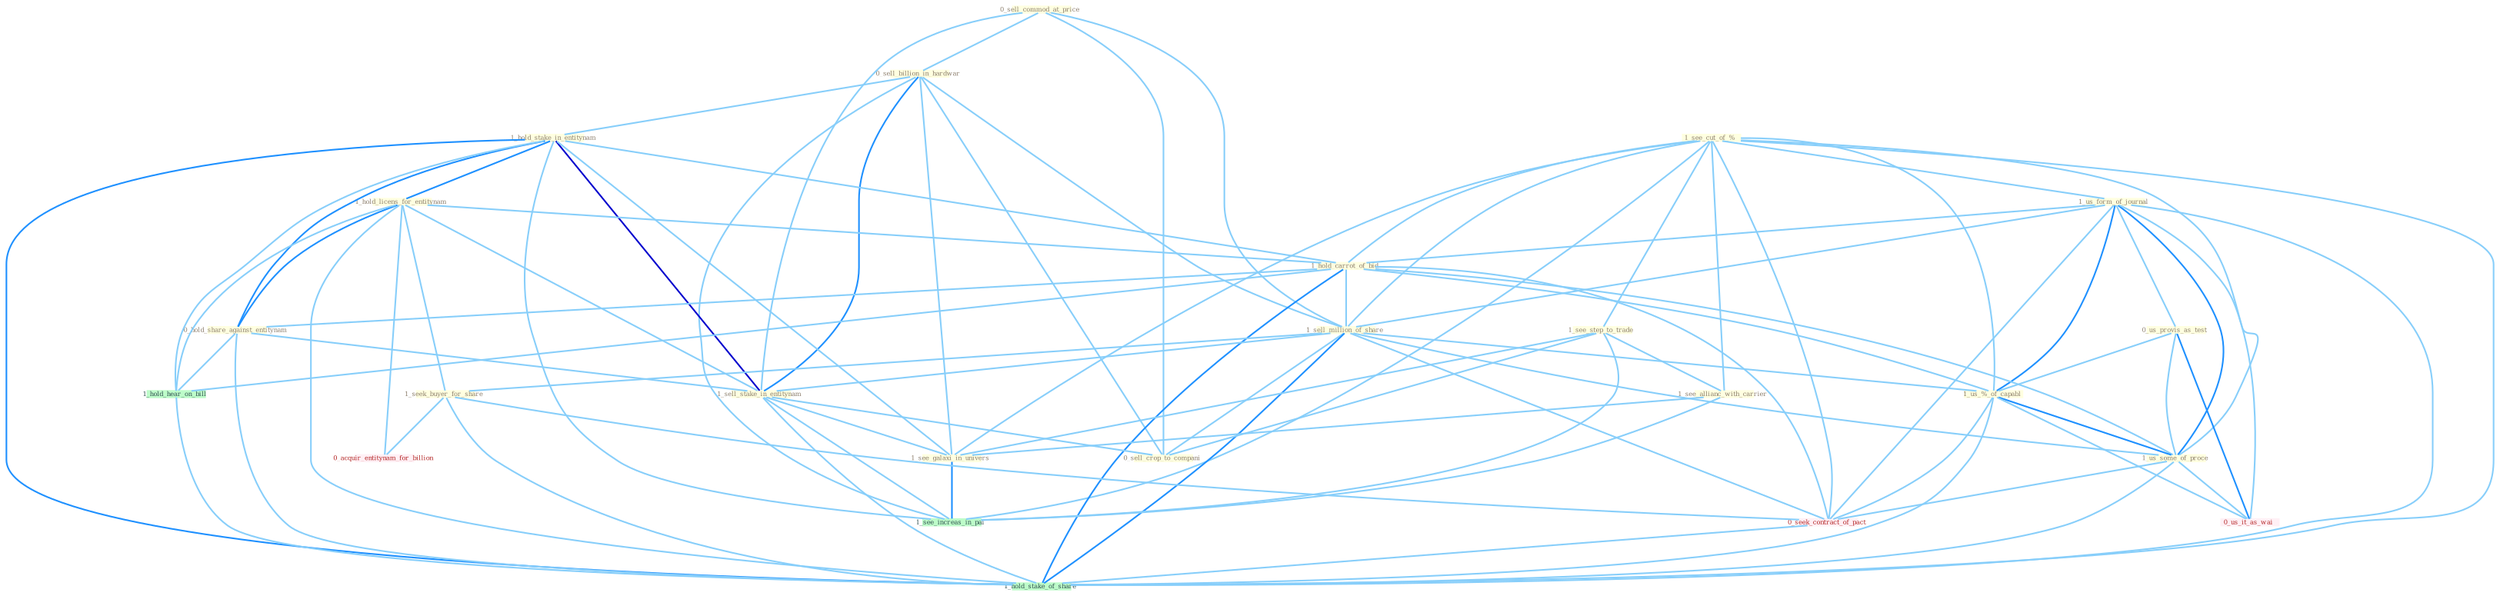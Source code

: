 Graph G{ 
    node
    [shape=polygon,style=filled,width=.5,height=.06,color="#BDFCC9",fixedsize=true,fontsize=4,
    fontcolor="#2f4f4f"];
    {node
    [color="#ffffe0", fontcolor="#8b7d6b"] "0_sell_commod_at_price " "1_see_cut_of_% " "0_sell_billion_in_hardwar " "1_hold_stake_in_entitynam " "1_hold_licens_for_entitynam " "1_us_form_of_journal " "1_hold_carrot_of_bid " "0_us_provis_as_test " "1_sell_million_of_share " "0_hold_share_against_entitynam " "1_see_step_to_trade " "1_see_allianc_with_carrier " "1_us_%_of_capabl " "1_sell_stake_in_entitynam " "1_see_galaxi_in_univers " "1_us_some_of_proce " "0_sell_crop_to_compani " "1_seek_buyer_for_share "}
{node [color="#fff0f5", fontcolor="#b22222"] "0_seek_contract_of_pact " "0_us_it_as_wai " "0_acquir_entitynam_for_billion "}
edge [color="#B0E2FF"];

	"0_sell_commod_at_price " -- "0_sell_billion_in_hardwar " [w="1", color="#87cefa" ];
	"0_sell_commod_at_price " -- "1_sell_million_of_share " [w="1", color="#87cefa" ];
	"0_sell_commod_at_price " -- "1_sell_stake_in_entitynam " [w="1", color="#87cefa" ];
	"0_sell_commod_at_price " -- "0_sell_crop_to_compani " [w="1", color="#87cefa" ];
	"1_see_cut_of_% " -- "1_us_form_of_journal " [w="1", color="#87cefa" ];
	"1_see_cut_of_% " -- "1_hold_carrot_of_bid " [w="1", color="#87cefa" ];
	"1_see_cut_of_% " -- "1_sell_million_of_share " [w="1", color="#87cefa" ];
	"1_see_cut_of_% " -- "1_see_step_to_trade " [w="1", color="#87cefa" ];
	"1_see_cut_of_% " -- "1_see_allianc_with_carrier " [w="1", color="#87cefa" ];
	"1_see_cut_of_% " -- "1_us_%_of_capabl " [w="1", color="#87cefa" ];
	"1_see_cut_of_% " -- "1_see_galaxi_in_univers " [w="1", color="#87cefa" ];
	"1_see_cut_of_% " -- "1_us_some_of_proce " [w="1", color="#87cefa" ];
	"1_see_cut_of_% " -- "0_seek_contract_of_pact " [w="1", color="#87cefa" ];
	"1_see_cut_of_% " -- "1_see_increas_in_pai " [w="1", color="#87cefa" ];
	"1_see_cut_of_% " -- "1_hold_stake_of_share " [w="1", color="#87cefa" ];
	"0_sell_billion_in_hardwar " -- "1_hold_stake_in_entitynam " [w="1", color="#87cefa" ];
	"0_sell_billion_in_hardwar " -- "1_sell_million_of_share " [w="1", color="#87cefa" ];
	"0_sell_billion_in_hardwar " -- "1_sell_stake_in_entitynam " [w="2", color="#1e90ff" , len=0.8];
	"0_sell_billion_in_hardwar " -- "1_see_galaxi_in_univers " [w="1", color="#87cefa" ];
	"0_sell_billion_in_hardwar " -- "0_sell_crop_to_compani " [w="1", color="#87cefa" ];
	"0_sell_billion_in_hardwar " -- "1_see_increas_in_pai " [w="1", color="#87cefa" ];
	"1_hold_stake_in_entitynam " -- "1_hold_licens_for_entitynam " [w="2", color="#1e90ff" , len=0.8];
	"1_hold_stake_in_entitynam " -- "1_hold_carrot_of_bid " [w="1", color="#87cefa" ];
	"1_hold_stake_in_entitynam " -- "0_hold_share_against_entitynam " [w="2", color="#1e90ff" , len=0.8];
	"1_hold_stake_in_entitynam " -- "1_sell_stake_in_entitynam " [w="3", color="#0000cd" , len=0.6];
	"1_hold_stake_in_entitynam " -- "1_see_galaxi_in_univers " [w="1", color="#87cefa" ];
	"1_hold_stake_in_entitynam " -- "1_see_increas_in_pai " [w="1", color="#87cefa" ];
	"1_hold_stake_in_entitynam " -- "1_hold_hear_on_bill " [w="1", color="#87cefa" ];
	"1_hold_stake_in_entitynam " -- "1_hold_stake_of_share " [w="2", color="#1e90ff" , len=0.8];
	"1_hold_licens_for_entitynam " -- "1_hold_carrot_of_bid " [w="1", color="#87cefa" ];
	"1_hold_licens_for_entitynam " -- "0_hold_share_against_entitynam " [w="2", color="#1e90ff" , len=0.8];
	"1_hold_licens_for_entitynam " -- "1_sell_stake_in_entitynam " [w="1", color="#87cefa" ];
	"1_hold_licens_for_entitynam " -- "1_seek_buyer_for_share " [w="1", color="#87cefa" ];
	"1_hold_licens_for_entitynam " -- "0_acquir_entitynam_for_billion " [w="1", color="#87cefa" ];
	"1_hold_licens_for_entitynam " -- "1_hold_hear_on_bill " [w="1", color="#87cefa" ];
	"1_hold_licens_for_entitynam " -- "1_hold_stake_of_share " [w="1", color="#87cefa" ];
	"1_us_form_of_journal " -- "1_hold_carrot_of_bid " [w="1", color="#87cefa" ];
	"1_us_form_of_journal " -- "0_us_provis_as_test " [w="1", color="#87cefa" ];
	"1_us_form_of_journal " -- "1_sell_million_of_share " [w="1", color="#87cefa" ];
	"1_us_form_of_journal " -- "1_us_%_of_capabl " [w="2", color="#1e90ff" , len=0.8];
	"1_us_form_of_journal " -- "1_us_some_of_proce " [w="2", color="#1e90ff" , len=0.8];
	"1_us_form_of_journal " -- "0_seek_contract_of_pact " [w="1", color="#87cefa" ];
	"1_us_form_of_journal " -- "0_us_it_as_wai " [w="1", color="#87cefa" ];
	"1_us_form_of_journal " -- "1_hold_stake_of_share " [w="1", color="#87cefa" ];
	"1_hold_carrot_of_bid " -- "1_sell_million_of_share " [w="1", color="#87cefa" ];
	"1_hold_carrot_of_bid " -- "0_hold_share_against_entitynam " [w="1", color="#87cefa" ];
	"1_hold_carrot_of_bid " -- "1_us_%_of_capabl " [w="1", color="#87cefa" ];
	"1_hold_carrot_of_bid " -- "1_us_some_of_proce " [w="1", color="#87cefa" ];
	"1_hold_carrot_of_bid " -- "0_seek_contract_of_pact " [w="1", color="#87cefa" ];
	"1_hold_carrot_of_bid " -- "1_hold_hear_on_bill " [w="1", color="#87cefa" ];
	"1_hold_carrot_of_bid " -- "1_hold_stake_of_share " [w="2", color="#1e90ff" , len=0.8];
	"0_us_provis_as_test " -- "1_us_%_of_capabl " [w="1", color="#87cefa" ];
	"0_us_provis_as_test " -- "1_us_some_of_proce " [w="1", color="#87cefa" ];
	"0_us_provis_as_test " -- "0_us_it_as_wai " [w="2", color="#1e90ff" , len=0.8];
	"1_sell_million_of_share " -- "1_us_%_of_capabl " [w="1", color="#87cefa" ];
	"1_sell_million_of_share " -- "1_sell_stake_in_entitynam " [w="1", color="#87cefa" ];
	"1_sell_million_of_share " -- "1_us_some_of_proce " [w="1", color="#87cefa" ];
	"1_sell_million_of_share " -- "0_sell_crop_to_compani " [w="1", color="#87cefa" ];
	"1_sell_million_of_share " -- "1_seek_buyer_for_share " [w="1", color="#87cefa" ];
	"1_sell_million_of_share " -- "0_seek_contract_of_pact " [w="1", color="#87cefa" ];
	"1_sell_million_of_share " -- "1_hold_stake_of_share " [w="2", color="#1e90ff" , len=0.8];
	"0_hold_share_against_entitynam " -- "1_sell_stake_in_entitynam " [w="1", color="#87cefa" ];
	"0_hold_share_against_entitynam " -- "1_hold_hear_on_bill " [w="1", color="#87cefa" ];
	"0_hold_share_against_entitynam " -- "1_hold_stake_of_share " [w="1", color="#87cefa" ];
	"1_see_step_to_trade " -- "1_see_allianc_with_carrier " [w="1", color="#87cefa" ];
	"1_see_step_to_trade " -- "1_see_galaxi_in_univers " [w="1", color="#87cefa" ];
	"1_see_step_to_trade " -- "0_sell_crop_to_compani " [w="1", color="#87cefa" ];
	"1_see_step_to_trade " -- "1_see_increas_in_pai " [w="1", color="#87cefa" ];
	"1_see_allianc_with_carrier " -- "1_see_galaxi_in_univers " [w="1", color="#87cefa" ];
	"1_see_allianc_with_carrier " -- "1_see_increas_in_pai " [w="1", color="#87cefa" ];
	"1_us_%_of_capabl " -- "1_us_some_of_proce " [w="2", color="#1e90ff" , len=0.8];
	"1_us_%_of_capabl " -- "0_seek_contract_of_pact " [w="1", color="#87cefa" ];
	"1_us_%_of_capabl " -- "0_us_it_as_wai " [w="1", color="#87cefa" ];
	"1_us_%_of_capabl " -- "1_hold_stake_of_share " [w="1", color="#87cefa" ];
	"1_sell_stake_in_entitynam " -- "1_see_galaxi_in_univers " [w="1", color="#87cefa" ];
	"1_sell_stake_in_entitynam " -- "0_sell_crop_to_compani " [w="1", color="#87cefa" ];
	"1_sell_stake_in_entitynam " -- "1_see_increas_in_pai " [w="1", color="#87cefa" ];
	"1_sell_stake_in_entitynam " -- "1_hold_stake_of_share " [w="1", color="#87cefa" ];
	"1_see_galaxi_in_univers " -- "1_see_increas_in_pai " [w="2", color="#1e90ff" , len=0.8];
	"1_us_some_of_proce " -- "0_seek_contract_of_pact " [w="1", color="#87cefa" ];
	"1_us_some_of_proce " -- "0_us_it_as_wai " [w="1", color="#87cefa" ];
	"1_us_some_of_proce " -- "1_hold_stake_of_share " [w="1", color="#87cefa" ];
	"1_seek_buyer_for_share " -- "0_seek_contract_of_pact " [w="1", color="#87cefa" ];
	"1_seek_buyer_for_share " -- "0_acquir_entitynam_for_billion " [w="1", color="#87cefa" ];
	"1_seek_buyer_for_share " -- "1_hold_stake_of_share " [w="1", color="#87cefa" ];
	"0_seek_contract_of_pact " -- "1_hold_stake_of_share " [w="1", color="#87cefa" ];
	"1_hold_hear_on_bill " -- "1_hold_stake_of_share " [w="1", color="#87cefa" ];
}